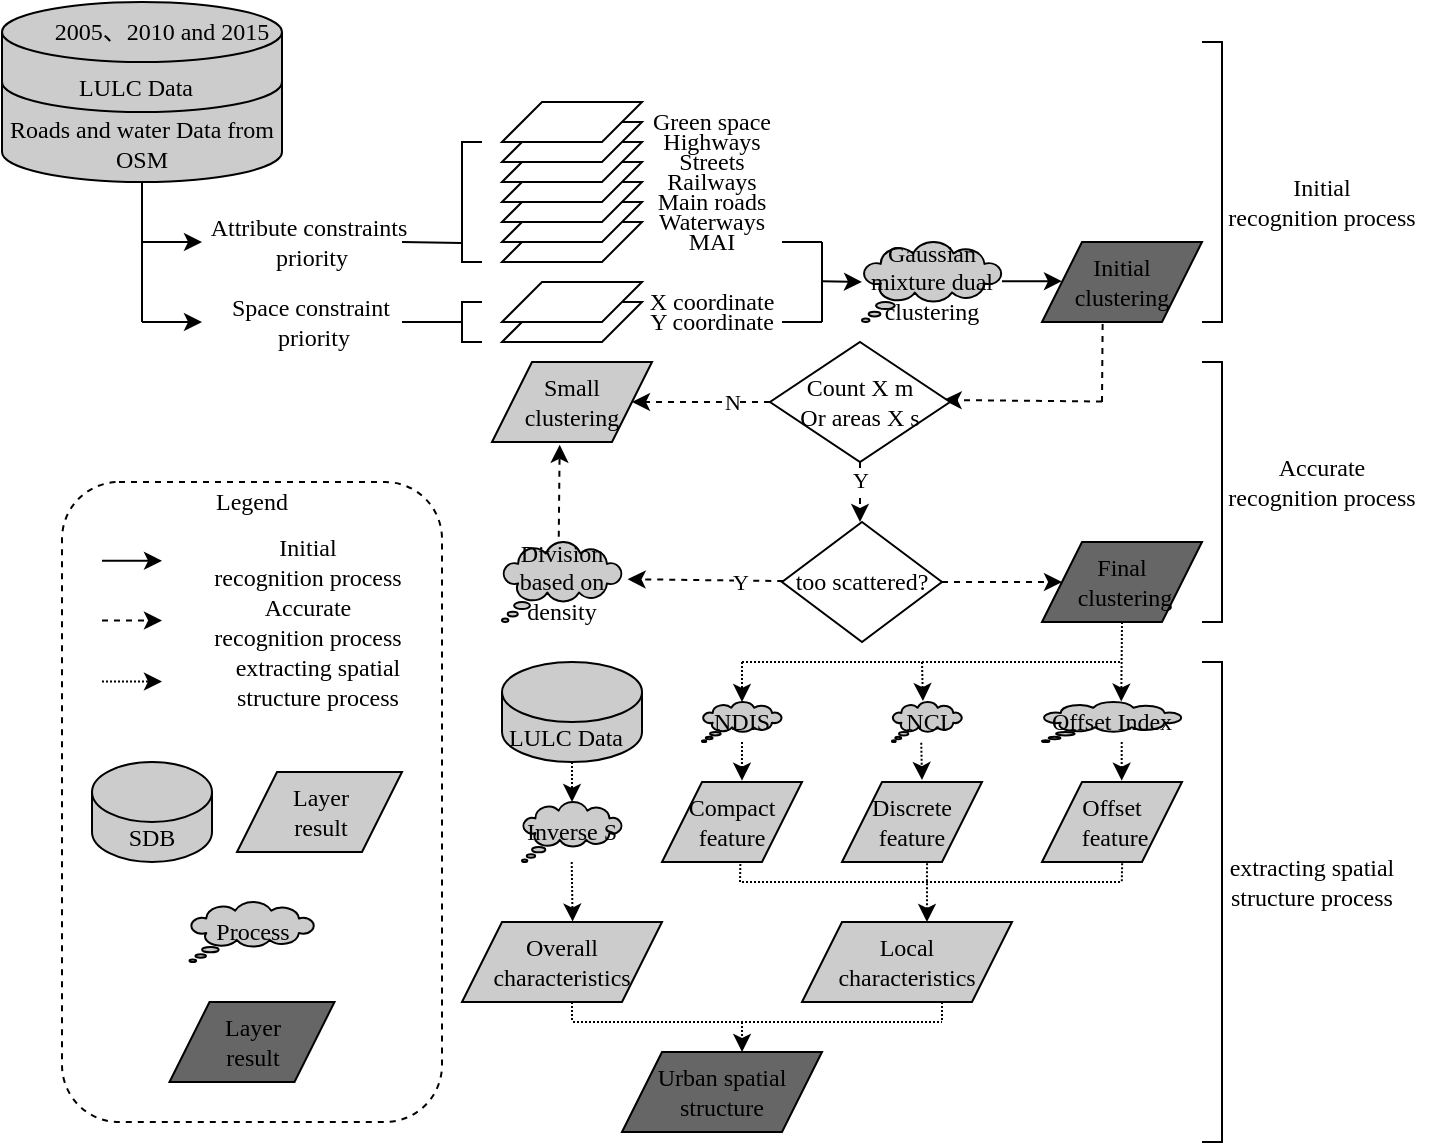 <mxfile version="14.2.7" type="github">
  <diagram id="8HJ7aUhL0o4wAt0HdWRR" name="Page-1">
    <mxGraphModel dx="979" dy="553" grid="1" gridSize="10" guides="1" tooltips="1" connect="1" arrows="1" fold="1" page="1" pageScale="1" pageWidth="827" pageHeight="1169" math="0" shadow="0">
      <root>
        <mxCell id="0" />
        <mxCell id="1" parent="0" />
        <mxCell id="i6sxjxo-gBJiL7IOT36x-5" value="LULC Data&amp;nbsp;&amp;nbsp;" style="shape=cylinder3;whiteSpace=wrap;html=1;boundedLbl=1;backgroundOutline=1;size=15;fontFamily=Times New Roman;shadow=0;fillColor=#CCCCCC;" parent="1" vertex="1">
          <mxGeometry x="30" y="20" width="140" height="60" as="geometry" />
        </mxCell>
        <mxCell id="i6sxjxo-gBJiL7IOT36x-6" value="2005、2010 and 2015" style="text;html=1;strokeColor=none;fillColor=none;align=center;verticalAlign=middle;whiteSpace=wrap;rounded=0;fontFamily=Times New Roman;" parent="1" vertex="1">
          <mxGeometry x="45" y="30" width="130" height="10" as="geometry" />
        </mxCell>
        <mxCell id="i6sxjxo-gBJiL7IOT36x-10" value="&lt;span&gt;Roads and water Data from OSM&lt;/span&gt;" style="shape=cylinder3;whiteSpace=wrap;html=1;boundedLbl=1;backgroundOutline=1;size=15;lid=0;fontFamily=Times New Roman;fillColor=#CCCCCC;" parent="1" vertex="1">
          <mxGeometry x="30" y="60" width="140" height="50" as="geometry" />
        </mxCell>
        <mxCell id="i6sxjxo-gBJiL7IOT36x-12" value="" style="endArrow=none;html=1;fontFamily=Times New Roman;entryX=0.5;entryY=1;entryDx=0;entryDy=0;entryPerimeter=0;" parent="1" target="i6sxjxo-gBJiL7IOT36x-10" edge="1">
          <mxGeometry width="50" height="50" relative="1" as="geometry">
            <mxPoint x="100" y="140" as="sourcePoint" />
            <mxPoint x="60" y="160" as="targetPoint" />
          </mxGeometry>
        </mxCell>
        <mxCell id="i6sxjxo-gBJiL7IOT36x-13" value="" style="endArrow=none;html=1;fontFamily=Times New Roman;" parent="1" edge="1">
          <mxGeometry width="50" height="50" relative="1" as="geometry">
            <mxPoint x="100" y="180" as="sourcePoint" />
            <mxPoint x="100" y="140" as="targetPoint" />
          </mxGeometry>
        </mxCell>
        <mxCell id="i6sxjxo-gBJiL7IOT36x-14" value="" style="endArrow=classic;html=1;fontFamily=Times New Roman;" parent="1" edge="1">
          <mxGeometry width="50" height="50" relative="1" as="geometry">
            <mxPoint x="100" y="140" as="sourcePoint" />
            <mxPoint x="130" y="140" as="targetPoint" />
          </mxGeometry>
        </mxCell>
        <mxCell id="i6sxjxo-gBJiL7IOT36x-15" value="" style="endArrow=classic;html=1;fontFamily=Times New Roman;" parent="1" edge="1">
          <mxGeometry width="50" height="50" relative="1" as="geometry">
            <mxPoint x="100" y="180" as="sourcePoint" />
            <mxPoint x="130" y="180" as="targetPoint" />
          </mxGeometry>
        </mxCell>
        <mxCell id="i6sxjxo-gBJiL7IOT36x-16" value="Attribute&lt;span&gt;&amp;nbsp;&lt;/span&gt;&lt;span&gt;constraints&amp;nbsp;&lt;/span&gt;&lt;br&gt;&lt;div&gt;&lt;span&gt;priority&lt;/span&gt;&lt;/div&gt;" style="text;html=1;strokeColor=none;fillColor=none;align=center;verticalAlign=middle;whiteSpace=wrap;rounded=0;fontFamily=Times New Roman;" parent="1" vertex="1">
          <mxGeometry x="140" y="130" width="90" height="20" as="geometry" />
        </mxCell>
        <mxCell id="i6sxjxo-gBJiL7IOT36x-17" value="&lt;div&gt;&lt;span&gt;Space constraint&lt;/span&gt;&lt;/div&gt;&lt;div&gt;&lt;span&gt;&amp;nbsp;priority&lt;/span&gt;&lt;/div&gt;" style="text;html=1;strokeColor=none;fillColor=none;align=center;verticalAlign=middle;whiteSpace=wrap;rounded=0;fontFamily=Times New Roman;" parent="1" vertex="1">
          <mxGeometry x="137.5" y="170" width="92.5" height="20" as="geometry" />
        </mxCell>
        <mxCell id="i6sxjxo-gBJiL7IOT36x-21" value="" style="endArrow=none;html=1;fontFamily=Times New Roman;exitX=1;exitY=0.5;exitDx=0;exitDy=0;" parent="1" edge="1" source="i6sxjxo-gBJiL7IOT36x-17">
          <mxGeometry width="50" height="50" relative="1" as="geometry">
            <mxPoint x="300" y="179.71" as="sourcePoint" />
            <mxPoint x="260" y="180" as="targetPoint" />
          </mxGeometry>
        </mxCell>
        <mxCell id="13GSF1PAoy-0XcD6c8-7-2" value="" style="strokeWidth=1;html=1;shape=mxgraph.flowchart.annotation_1;align=left;pointerEvents=1;fontFamily=Times New Roman;" vertex="1" parent="1">
          <mxGeometry x="260" y="170" width="10" height="20" as="geometry" />
        </mxCell>
        <mxCell id="13GSF1PAoy-0XcD6c8-7-1" value="" style="strokeWidth=1;html=1;shape=mxgraph.flowchart.annotation_1;align=left;pointerEvents=1;fontFamily=Times New Roman;" vertex="1" parent="1">
          <mxGeometry x="260" y="90" width="10" height="60" as="geometry" />
        </mxCell>
        <mxCell id="13GSF1PAoy-0XcD6c8-7-27" value="" style="endArrow=none;html=1;fontFamily=Times New Roman;exitX=1;exitY=0.5;exitDx=0;exitDy=0;entryX=-0.029;entryY=0.842;entryDx=0;entryDy=0;entryPerimeter=0;" edge="1" parent="1" source="i6sxjxo-gBJiL7IOT36x-16" target="13GSF1PAoy-0XcD6c8-7-1">
          <mxGeometry width="50" height="50" relative="1" as="geometry">
            <mxPoint x="230" y="140" as="sourcePoint" />
            <mxPoint x="280" y="140" as="targetPoint" />
          </mxGeometry>
        </mxCell>
        <mxCell id="i6sxjxo-gBJiL7IOT36x-22" value="" style="shape=parallelogram;perimeter=parallelogramPerimeter;whiteSpace=wrap;html=1;fixedSize=1;fontFamily=Times New Roman;" parent="1" vertex="1">
          <mxGeometry x="280" y="130" width="70" height="20" as="geometry" />
        </mxCell>
        <mxCell id="i6sxjxo-gBJiL7IOT36x-23" value="" style="shape=parallelogram;perimeter=parallelogramPerimeter;whiteSpace=wrap;html=1;fixedSize=1;fontFamily=Times New Roman;" parent="1" vertex="1">
          <mxGeometry x="280" y="120" width="70" height="20" as="geometry" />
        </mxCell>
        <mxCell id="i6sxjxo-gBJiL7IOT36x-24" value="" style="shape=parallelogram;perimeter=parallelogramPerimeter;whiteSpace=wrap;html=1;fixedSize=1;fontFamily=Times New Roman;" parent="1" vertex="1">
          <mxGeometry x="280" y="110" width="70" height="20" as="geometry" />
        </mxCell>
        <mxCell id="i6sxjxo-gBJiL7IOT36x-25" value="" style="shape=parallelogram;perimeter=parallelogramPerimeter;whiteSpace=wrap;html=1;fixedSize=1;fontFamily=Times New Roman;" parent="1" vertex="1">
          <mxGeometry x="280" y="100" width="70" height="20" as="geometry" />
        </mxCell>
        <mxCell id="i6sxjxo-gBJiL7IOT36x-26" value="" style="shape=parallelogram;perimeter=parallelogramPerimeter;whiteSpace=wrap;html=1;fixedSize=1;fontFamily=Times New Roman;" parent="1" vertex="1">
          <mxGeometry x="280" y="90" width="70" height="20" as="geometry" />
        </mxCell>
        <mxCell id="i6sxjxo-gBJiL7IOT36x-27" value="" style="shape=parallelogram;perimeter=parallelogramPerimeter;whiteSpace=wrap;html=1;fixedSize=1;fontFamily=Times New Roman;" parent="1" vertex="1">
          <mxGeometry x="280" y="80" width="70" height="20" as="geometry" />
        </mxCell>
        <mxCell id="i6sxjxo-gBJiL7IOT36x-28" value="" style="shape=parallelogram;perimeter=parallelogramPerimeter;whiteSpace=wrap;html=1;fixedSize=1;fontFamily=Times New Roman;" parent="1" vertex="1">
          <mxGeometry x="280" y="70" width="70" height="20" as="geometry" />
        </mxCell>
        <mxCell id="13GSF1PAoy-0XcD6c8-7-4" value="" style="shape=parallelogram;perimeter=parallelogramPerimeter;whiteSpace=wrap;html=1;fixedSize=1;fontFamily=Times New Roman;" vertex="1" parent="1">
          <mxGeometry x="280" y="170" width="70" height="20" as="geometry" />
        </mxCell>
        <mxCell id="13GSF1PAoy-0XcD6c8-7-5" value="" style="shape=parallelogram;perimeter=parallelogramPerimeter;whiteSpace=wrap;html=1;fixedSize=1;fontFamily=Times New Roman;" vertex="1" parent="1">
          <mxGeometry x="280" y="160" width="70" height="20" as="geometry" />
        </mxCell>
        <mxCell id="13GSF1PAoy-0XcD6c8-7-6" value="&lt;div&gt;Green space&lt;/div&gt;" style="text;html=1;strokeColor=none;fillColor=none;align=center;verticalAlign=middle;whiteSpace=wrap;rounded=0;fontFamily=Times New Roman;" vertex="1" parent="1">
          <mxGeometry x="340" y="70" width="90" height="20" as="geometry" />
        </mxCell>
        <mxCell id="13GSF1PAoy-0XcD6c8-7-7" value="&lt;div&gt;Highways&lt;/div&gt;" style="text;html=1;strokeColor=none;fillColor=none;align=center;verticalAlign=middle;whiteSpace=wrap;rounded=0;fontFamily=Times New Roman;" vertex="1" parent="1">
          <mxGeometry x="340" y="80" width="90" height="20" as="geometry" />
        </mxCell>
        <mxCell id="13GSF1PAoy-0XcD6c8-7-8" value="Streets" style="text;html=1;strokeColor=none;fillColor=none;align=center;verticalAlign=middle;whiteSpace=wrap;rounded=0;fontFamily=Times New Roman;" vertex="1" parent="1">
          <mxGeometry x="340" y="95" width="90" height="10" as="geometry" />
        </mxCell>
        <mxCell id="13GSF1PAoy-0XcD6c8-7-9" value="&lt;div&gt;Railways&lt;/div&gt;" style="text;html=1;strokeColor=none;fillColor=none;align=center;verticalAlign=middle;whiteSpace=wrap;rounded=0;fontFamily=Times New Roman;" vertex="1" parent="1">
          <mxGeometry x="340" y="100" width="90" height="20" as="geometry" />
        </mxCell>
        <mxCell id="13GSF1PAoy-0XcD6c8-7-10" value="&lt;div&gt;Main roads&lt;/div&gt;" style="text;html=1;strokeColor=none;fillColor=none;align=center;verticalAlign=middle;whiteSpace=wrap;rounded=0;fontFamily=Times New Roman;" vertex="1" parent="1">
          <mxGeometry x="340" y="110" width="90" height="20" as="geometry" />
        </mxCell>
        <mxCell id="13GSF1PAoy-0XcD6c8-7-11" value="&lt;div&gt;Waterways&lt;/div&gt;" style="text;html=1;strokeColor=none;fillColor=none;align=center;verticalAlign=middle;whiteSpace=wrap;rounded=0;fontFamily=Times New Roman;" vertex="1" parent="1">
          <mxGeometry x="340" y="120" width="90" height="20" as="geometry" />
        </mxCell>
        <mxCell id="13GSF1PAoy-0XcD6c8-7-12" value="&lt;div&gt;MAI&lt;/div&gt;" style="text;html=1;strokeColor=none;fillColor=none;align=center;verticalAlign=middle;whiteSpace=wrap;rounded=0;fontFamily=Times New Roman;" vertex="1" parent="1">
          <mxGeometry x="340" y="130" width="90" height="20" as="geometry" />
        </mxCell>
        <mxCell id="13GSF1PAoy-0XcD6c8-7-13" value="&lt;div&gt;X coordinate&lt;/div&gt;" style="text;html=1;strokeColor=none;fillColor=none;align=center;verticalAlign=middle;whiteSpace=wrap;rounded=0;fontFamily=Times New Roman;" vertex="1" parent="1">
          <mxGeometry x="340" y="160" width="90" height="20" as="geometry" />
        </mxCell>
        <mxCell id="13GSF1PAoy-0XcD6c8-7-14" value="Y coordinate" style="text;html=1;strokeColor=none;fillColor=none;align=center;verticalAlign=middle;whiteSpace=wrap;rounded=0;fontFamily=Times New Roman;" vertex="1" parent="1">
          <mxGeometry x="340" y="170" width="90" height="20" as="geometry" />
        </mxCell>
        <mxCell id="13GSF1PAoy-0XcD6c8-7-21" value="" style="endArrow=classic;html=1;fontFamily=Times New Roman;exitX=1;exitY=0.5;exitDx=0;exitDy=0;" edge="1" parent="1">
          <mxGeometry x="300" y="90" width="50" height="50" as="geometry">
            <mxPoint x="440" y="159.67" as="sourcePoint" />
            <mxPoint x="460" y="160" as="targetPoint" />
          </mxGeometry>
        </mxCell>
        <mxCell id="13GSF1PAoy-0XcD6c8-7-53" value="" style="line;strokeWidth=1;html=1;fontFamily=Times New Roman;fontColor=#000000;" vertex="1" parent="1">
          <mxGeometry x="420" y="175" width="20" height="10" as="geometry" />
        </mxCell>
        <mxCell id="13GSF1PAoy-0XcD6c8-7-54" value="" style="line;strokeWidth=1;html=1;fontFamily=Times New Roman;fontColor=#000000;" vertex="1" parent="1">
          <mxGeometry x="420" y="135" width="20" height="10" as="geometry" />
        </mxCell>
        <mxCell id="13GSF1PAoy-0XcD6c8-7-55" value="" style="line;strokeWidth=1;direction=south;html=1;fontFamily=Times New Roman;fontColor=#000000;" vertex="1" parent="1">
          <mxGeometry x="430" y="140" width="20" height="20" as="geometry" />
        </mxCell>
        <mxCell id="13GSF1PAoy-0XcD6c8-7-56" value="" style="line;strokeWidth=1;direction=south;html=1;fontFamily=Times New Roman;fontColor=#000000;" vertex="1" parent="1">
          <mxGeometry x="430" y="160" width="20" height="20" as="geometry" />
        </mxCell>
        <mxCell id="13GSF1PAoy-0XcD6c8-7-58" value="Gaussian mixture dual clustering" style="whiteSpace=wrap;html=1;shape=mxgraph.basic.cloud_callout;strokeWidth=1;fontFamily=Times New Roman;fontColor=#000000;fillColor=#CCCCCC;" vertex="1" parent="1">
          <mxGeometry x="460" y="140" width="70" height="40" as="geometry" />
        </mxCell>
        <mxCell id="13GSF1PAoy-0XcD6c8-7-59" value="" style="endArrow=classic;html=1;fontFamily=Times New Roman;" edge="1" parent="1">
          <mxGeometry width="50" height="50" relative="1" as="geometry">
            <mxPoint x="530" y="159.6" as="sourcePoint" />
            <mxPoint x="560" y="159.6" as="targetPoint" />
          </mxGeometry>
        </mxCell>
        <mxCell id="13GSF1PAoy-0XcD6c8-7-61" value="Initial clustering" style="shape=parallelogram;perimeter=parallelogramPerimeter;whiteSpace=wrap;html=1;fixedSize=1;strokeWidth=1;fontFamily=Times New Roman;fontColor=#000000;fillColor=#666666;" vertex="1" parent="1">
          <mxGeometry x="550" y="140" width="80" height="40" as="geometry" />
        </mxCell>
        <mxCell id="13GSF1PAoy-0XcD6c8-7-62" value="" style="endArrow=none;dashed=1;html=1;strokeWidth=1;fontFamily=Times New Roman;fontColor=#000000;entryX=0.379;entryY=1.003;entryDx=0;entryDy=0;entryPerimeter=0;" edge="1" parent="1" target="13GSF1PAoy-0XcD6c8-7-61">
          <mxGeometry width="50" height="50" relative="1" as="geometry">
            <mxPoint x="580" y="220" as="sourcePoint" />
            <mxPoint x="590" y="210" as="targetPoint" />
          </mxGeometry>
        </mxCell>
        <mxCell id="13GSF1PAoy-0XcD6c8-7-63" value="" style="endArrow=classic;html=1;fontFamily=Times New Roman;dashed=1;entryX=0.965;entryY=0.483;entryDx=0;entryDy=0;entryPerimeter=0;" edge="1" parent="1" target="13GSF1PAoy-0XcD6c8-7-64">
          <mxGeometry width="50" height="50" relative="1" as="geometry">
            <mxPoint x="580" y="219.76" as="sourcePoint" />
            <mxPoint x="510" y="219.76" as="targetPoint" />
          </mxGeometry>
        </mxCell>
        <mxCell id="13GSF1PAoy-0XcD6c8-7-64" value="&lt;div&gt;Count X m&lt;/div&gt;&lt;div&gt;Or areas X s&lt;/div&gt;" style="rhombus;whiteSpace=wrap;html=1;strokeWidth=1;fontFamily=Times New Roman;fontColor=#000000;" vertex="1" parent="1">
          <mxGeometry x="414" y="190" width="90" height="60" as="geometry" />
        </mxCell>
        <mxCell id="13GSF1PAoy-0XcD6c8-7-65" value="" style="endArrow=classic;html=1;fontFamily=Times New Roman;dashed=1;exitX=0;exitY=0.5;exitDx=0;exitDy=0;entryX=1;entryY=0.5;entryDx=0;entryDy=0;" edge="1" parent="1" source="13GSF1PAoy-0XcD6c8-7-64" target="13GSF1PAoy-0XcD6c8-7-66">
          <mxGeometry width="50" height="50" relative="1" as="geometry">
            <mxPoint x="410" y="220" as="sourcePoint" />
            <mxPoint x="340" y="219.8" as="targetPoint" />
          </mxGeometry>
        </mxCell>
        <mxCell id="13GSF1PAoy-0XcD6c8-7-67" value="N&lt;br&gt;" style="edgeLabel;html=1;align=center;verticalAlign=middle;resizable=0;points=[];fontFamily=Times New Roman;fontColor=#000000;" vertex="1" connectable="0" parent="13GSF1PAoy-0XcD6c8-7-65">
          <mxGeometry x="-0.447" relative="1" as="geometry">
            <mxPoint as="offset" />
          </mxGeometry>
        </mxCell>
        <mxCell id="13GSF1PAoy-0XcD6c8-7-66" value="Small clustering" style="shape=parallelogram;perimeter=parallelogramPerimeter;whiteSpace=wrap;html=1;fixedSize=1;strokeWidth=1;fontFamily=Times New Roman;fontColor=#000000;fillColor=#CCCCCC;" vertex="1" parent="1">
          <mxGeometry x="275" y="200" width="80" height="40" as="geometry" />
        </mxCell>
        <mxCell id="13GSF1PAoy-0XcD6c8-7-68" value="" style="endArrow=classic;html=1;fontFamily=Times New Roman;dashed=1;exitX=0.5;exitY=1;exitDx=0;exitDy=0;" edge="1" parent="1" source="13GSF1PAoy-0XcD6c8-7-64">
          <mxGeometry width="50" height="50" relative="1" as="geometry">
            <mxPoint x="464.5" y="280" as="sourcePoint" />
            <mxPoint x="459" y="280" as="targetPoint" />
          </mxGeometry>
        </mxCell>
        <mxCell id="13GSF1PAoy-0XcD6c8-7-69" value="Y&lt;br&gt;" style="edgeLabel;html=1;align=center;verticalAlign=middle;resizable=0;points=[];fontFamily=Times New Roman;fontColor=#000000;" vertex="1" connectable="0" parent="13GSF1PAoy-0XcD6c8-7-68">
          <mxGeometry x="-0.447" relative="1" as="geometry">
            <mxPoint as="offset" />
          </mxGeometry>
        </mxCell>
        <mxCell id="13GSF1PAoy-0XcD6c8-7-70" value="too scattered?" style="rhombus;whiteSpace=wrap;html=1;strokeWidth=1;fontFamily=Times New Roman;fontColor=#000000;" vertex="1" parent="1">
          <mxGeometry x="420" y="280" width="80" height="60" as="geometry" />
        </mxCell>
        <mxCell id="13GSF1PAoy-0XcD6c8-7-71" value="" style="endArrow=classic;html=1;fontFamily=Times New Roman;dashed=1;entryX=1.047;entryY=0.465;entryDx=0;entryDy=0;entryPerimeter=0;" edge="1" parent="1" source="13GSF1PAoy-0XcD6c8-7-70" target="13GSF1PAoy-0XcD6c8-7-73">
          <mxGeometry width="50" height="50" relative="1" as="geometry">
            <mxPoint x="469" y="260" as="sourcePoint" />
            <mxPoint x="350" y="310" as="targetPoint" />
          </mxGeometry>
        </mxCell>
        <mxCell id="13GSF1PAoy-0XcD6c8-7-72" value="Y&lt;br&gt;" style="edgeLabel;html=1;align=center;verticalAlign=middle;resizable=0;points=[];fontFamily=Times New Roman;fontColor=#000000;" vertex="1" connectable="0" parent="13GSF1PAoy-0XcD6c8-7-71">
          <mxGeometry x="-0.447" relative="1" as="geometry">
            <mxPoint as="offset" />
          </mxGeometry>
        </mxCell>
        <mxCell id="13GSF1PAoy-0XcD6c8-7-73" value="&lt;div&gt;Division&lt;/div&gt;&lt;div&gt;based on&lt;/div&gt;&lt;div&gt;density&lt;/div&gt;" style="whiteSpace=wrap;html=1;shape=mxgraph.basic.cloud_callout;strokeWidth=1;fontFamily=Times New Roman;fontColor=#000000;fillColor=#CCCCCC;" vertex="1" parent="1">
          <mxGeometry x="280" y="290" width="60" height="40" as="geometry" />
        </mxCell>
        <mxCell id="13GSF1PAoy-0XcD6c8-7-74" value="" style="endArrow=classic;html=1;fontFamily=Times New Roman;dashed=1;entryX=0.423;entryY=1.035;entryDx=0;entryDy=0;entryPerimeter=0;exitX=0.473;exitY=-0.065;exitDx=0;exitDy=0;exitPerimeter=0;" edge="1" parent="1" source="13GSF1PAoy-0XcD6c8-7-73" target="13GSF1PAoy-0XcD6c8-7-66">
          <mxGeometry width="50" height="50" relative="1" as="geometry">
            <mxPoint x="379.15" y="270.78" as="sourcePoint" />
            <mxPoint x="300.0" y="270" as="targetPoint" />
          </mxGeometry>
        </mxCell>
        <mxCell id="13GSF1PAoy-0XcD6c8-7-75" value="" style="endArrow=classic;html=1;fontFamily=Times New Roman;dashed=1;exitX=1;exitY=0.5;exitDx=0;exitDy=0;" edge="1" parent="1" source="13GSF1PAoy-0XcD6c8-7-70">
          <mxGeometry width="50" height="50" relative="1" as="geometry">
            <mxPoint x="590" y="229.76" as="sourcePoint" />
            <mxPoint x="560" y="310" as="targetPoint" />
          </mxGeometry>
        </mxCell>
        <mxCell id="13GSF1PAoy-0XcD6c8-7-76" value="Final&lt;br&gt;&amp;nbsp;clustering" style="shape=parallelogram;perimeter=parallelogramPerimeter;whiteSpace=wrap;html=1;fixedSize=1;strokeWidth=1;fontFamily=Times New Roman;fontColor=#000000;fillColor=#666666;" vertex="1" parent="1">
          <mxGeometry x="550" y="290" width="80" height="40" as="geometry" />
        </mxCell>
        <mxCell id="13GSF1PAoy-0XcD6c8-7-80" value="LULC Data&amp;nbsp;&amp;nbsp;" style="shape=cylinder3;whiteSpace=wrap;html=1;boundedLbl=1;backgroundOutline=1;size=15;fontFamily=Times New Roman;fillColor=#CCCCCC;" vertex="1" parent="1">
          <mxGeometry x="280" y="350" width="70" height="50" as="geometry" />
        </mxCell>
        <mxCell id="13GSF1PAoy-0XcD6c8-7-81" value="" style="endArrow=classic;html=1;fontFamily=Times New Roman;dashed=1;exitX=0.5;exitY=1;exitDx=0;exitDy=0;dashPattern=1 1;entryX=0.566;entryY=-0.01;entryDx=0;entryDy=0;entryPerimeter=0;" edge="1" parent="1" source="13GSF1PAoy-0XcD6c8-7-76" target="13GSF1PAoy-0XcD6c8-7-90">
          <mxGeometry width="50" height="50" relative="1" as="geometry">
            <mxPoint x="560.0" y="398.6" as="sourcePoint" />
            <mxPoint x="588" y="350" as="targetPoint" />
          </mxGeometry>
        </mxCell>
        <mxCell id="13GSF1PAoy-0XcD6c8-7-83" value="Compact feature" style="shape=parallelogram;perimeter=parallelogramPerimeter;whiteSpace=wrap;html=1;fixedSize=1;strokeWidth=1;fontFamily=Times New Roman;fontColor=#000000;fillColor=#CCCCCC;" vertex="1" parent="1">
          <mxGeometry x="360" y="410" width="70" height="40" as="geometry" />
        </mxCell>
        <mxCell id="13GSF1PAoy-0XcD6c8-7-84" value="Discrete &lt;br&gt;feature" style="shape=parallelogram;perimeter=parallelogramPerimeter;whiteSpace=wrap;html=1;fixedSize=1;strokeWidth=1;fontFamily=Times New Roman;fontColor=#000000;fillColor=#CCCCCC;" vertex="1" parent="1">
          <mxGeometry x="450" y="410" width="70" height="40" as="geometry" />
        </mxCell>
        <mxCell id="13GSF1PAoy-0XcD6c8-7-85" value="Offset&lt;br&gt;&amp;nbsp;feature" style="shape=parallelogram;perimeter=parallelogramPerimeter;whiteSpace=wrap;html=1;fixedSize=1;strokeWidth=1;fontFamily=Times New Roman;fontColor=#000000;fillColor=#CCCCCC;" vertex="1" parent="1">
          <mxGeometry x="550" y="410" width="70" height="40" as="geometry" />
        </mxCell>
        <mxCell id="13GSF1PAoy-0XcD6c8-7-87" value="" style="endArrow=classic;html=1;fontFamily=Times New Roman;dashed=1;dashPattern=1 1;entryX=0.442;entryY=-0.023;entryDx=0;entryDy=0;entryPerimeter=0;" edge="1" parent="1" target="13GSF1PAoy-0XcD6c8-7-89">
          <mxGeometry width="50" height="50" relative="1" as="geometry">
            <mxPoint x="490" y="350" as="sourcePoint" />
            <mxPoint x="489" y="369" as="targetPoint" />
            <Array as="points" />
          </mxGeometry>
        </mxCell>
        <mxCell id="13GSF1PAoy-0XcD6c8-7-88" value="NDIS" style="whiteSpace=wrap;html=1;shape=mxgraph.basic.cloud_callout;strokeWidth=1;fontFamily=Times New Roman;fontColor=#000000;fillColor=#CCCCCC;" vertex="1" parent="1">
          <mxGeometry x="380" y="370" width="40" height="20" as="geometry" />
        </mxCell>
        <mxCell id="13GSF1PAoy-0XcD6c8-7-89" value="NCI" style="whiteSpace=wrap;html=1;shape=mxgraph.basic.cloud_callout;strokeWidth=1;fontFamily=Times New Roman;fontColor=#000000;fillColor=#CCCCCC;" vertex="1" parent="1">
          <mxGeometry x="475" y="370" width="35" height="20" as="geometry" />
        </mxCell>
        <mxCell id="13GSF1PAoy-0XcD6c8-7-90" value="Offset Index" style="whiteSpace=wrap;html=1;shape=mxgraph.basic.cloud_callout;strokeWidth=1;fontFamily=Times New Roman;fontColor=#000000;fillColor=#CCCCCC;" vertex="1" parent="1">
          <mxGeometry x="550" y="370" width="70" height="20" as="geometry" />
        </mxCell>
        <mxCell id="13GSF1PAoy-0XcD6c8-7-91" value="" style="endArrow=none;html=1;dashed=1;dashPattern=1 1;strokeWidth=1;fontFamily=Times New Roman;fontColor=#000000;" edge="1" parent="1">
          <mxGeometry width="50" height="50" relative="1" as="geometry">
            <mxPoint x="400" y="350" as="sourcePoint" />
            <mxPoint x="590" y="350" as="targetPoint" />
          </mxGeometry>
        </mxCell>
        <mxCell id="13GSF1PAoy-0XcD6c8-7-92" value="" style="endArrow=classic;html=1;fontFamily=Times New Roman;dashed=1;dashPattern=1 1;entryX=0.5;entryY=0;entryDx=0;entryDy=0;" edge="1" parent="1" target="13GSF1PAoy-0XcD6c8-7-88">
          <mxGeometry width="50" height="50" relative="1" as="geometry">
            <mxPoint x="400" y="350" as="sourcePoint" />
            <mxPoint x="400.12" y="360" as="targetPoint" />
            <Array as="points" />
          </mxGeometry>
        </mxCell>
        <mxCell id="13GSF1PAoy-0XcD6c8-7-94" value="" style="endArrow=classic;html=1;fontFamily=Times New Roman;dashed=1;exitX=0.5;exitY=1;exitDx=0;exitDy=0;dashPattern=1 1;entryX=0.571;entryY=-0.017;entryDx=0;entryDy=0;entryPerimeter=0;" edge="1" parent="1" source="13GSF1PAoy-0XcD6c8-7-88" target="13GSF1PAoy-0XcD6c8-7-83">
          <mxGeometry width="50" height="50" relative="1" as="geometry">
            <mxPoint x="410.0" y="370" as="sourcePoint" />
            <mxPoint x="410.12" y="380" as="targetPoint" />
            <Array as="points" />
          </mxGeometry>
        </mxCell>
        <mxCell id="13GSF1PAoy-0XcD6c8-7-95" value="" style="endArrow=classic;html=1;fontFamily=Times New Roman;dashed=1;exitX=0.418;exitY=1.017;exitDx=0;exitDy=0;dashPattern=1 1;exitPerimeter=0;" edge="1" parent="1" source="13GSF1PAoy-0XcD6c8-7-89">
          <mxGeometry width="50" height="50" relative="1" as="geometry">
            <mxPoint x="494.98" y="390" as="sourcePoint" />
            <mxPoint x="490" y="409" as="targetPoint" />
            <Array as="points" />
          </mxGeometry>
        </mxCell>
        <mxCell id="13GSF1PAoy-0XcD6c8-7-96" value="" style="endArrow=classic;html=1;fontFamily=Times New Roman;dashed=1;exitX=0.5;exitY=1;exitDx=0;exitDy=0;dashPattern=1 1;entryX=0.571;entryY=-0.017;entryDx=0;entryDy=0;entryPerimeter=0;" edge="1" parent="1">
          <mxGeometry width="50" height="50" relative="1" as="geometry">
            <mxPoint x="589.86" y="390" as="sourcePoint" />
            <mxPoint x="589.83" y="409.32" as="targetPoint" />
            <Array as="points" />
          </mxGeometry>
        </mxCell>
        <mxCell id="13GSF1PAoy-0XcD6c8-7-97" value="" style="endArrow=classic;html=1;fontFamily=Times New Roman;dashed=1;dashPattern=1 1;entryX=0.5;entryY=0;entryDx=0;entryDy=0;" edge="1" parent="1" target="13GSF1PAoy-0XcD6c8-7-98">
          <mxGeometry width="50" height="50" relative="1" as="geometry">
            <mxPoint x="315" y="400" as="sourcePoint" />
            <mxPoint x="314.9" y="410" as="targetPoint" />
            <Array as="points" />
          </mxGeometry>
        </mxCell>
        <mxCell id="13GSF1PAoy-0XcD6c8-7-98" value="Inverse S" style="whiteSpace=wrap;html=1;shape=mxgraph.basic.cloud_callout;strokeWidth=1;fontFamily=Times New Roman;fontColor=#000000;fillColor=#CCCCCC;" vertex="1" parent="1">
          <mxGeometry x="290" y="420" width="50" height="30" as="geometry" />
        </mxCell>
        <mxCell id="13GSF1PAoy-0XcD6c8-7-100" value="Overall characteristics" style="shape=parallelogram;perimeter=parallelogramPerimeter;whiteSpace=wrap;html=1;fixedSize=1;strokeWidth=1;fontFamily=Times New Roman;fontColor=#000000;fillColor=#CCCCCC;" vertex="1" parent="1">
          <mxGeometry x="260" y="480" width="100" height="40" as="geometry" />
        </mxCell>
        <mxCell id="13GSF1PAoy-0XcD6c8-7-101" value="Local&lt;br&gt;characteristics" style="shape=parallelogram;perimeter=parallelogramPerimeter;whiteSpace=wrap;html=1;fixedSize=1;strokeWidth=1;fontFamily=Times New Roman;fontColor=#000000;fillColor=#CCCCCC;" vertex="1" parent="1">
          <mxGeometry x="430" y="480" width="105" height="40" as="geometry" />
        </mxCell>
        <mxCell id="13GSF1PAoy-0XcD6c8-7-102" value="" style="endArrow=classic;html=1;fontFamily=Times New Roman;dashed=1;dashPattern=1 1;entryX=0.553;entryY=-0.005;entryDx=0;entryDy=0;entryPerimeter=0;" edge="1" parent="1" target="13GSF1PAoy-0XcD6c8-7-100">
          <mxGeometry width="50" height="50" relative="1" as="geometry">
            <mxPoint x="314.86" y="450" as="sourcePoint" />
            <mxPoint x="315" y="478" as="targetPoint" />
            <Array as="points" />
          </mxGeometry>
        </mxCell>
        <mxCell id="13GSF1PAoy-0XcD6c8-7-103" value="" style="endArrow=none;html=1;dashed=1;dashPattern=1 1;strokeWidth=1;fontFamily=Times New Roman;fontColor=#000000;entryX=0.56;entryY=1.009;entryDx=0;entryDy=0;entryPerimeter=0;" edge="1" parent="1" target="13GSF1PAoy-0XcD6c8-7-83">
          <mxGeometry width="50" height="50" relative="1" as="geometry">
            <mxPoint x="399" y="460" as="sourcePoint" />
            <mxPoint x="530" y="470" as="targetPoint" />
          </mxGeometry>
        </mxCell>
        <mxCell id="13GSF1PAoy-0XcD6c8-7-105" value="" style="endArrow=none;html=1;dashed=1;dashPattern=1 1;strokeWidth=1;fontFamily=Times New Roman;fontColor=#000000;" edge="1" parent="1">
          <mxGeometry width="50" height="50" relative="1" as="geometry">
            <mxPoint x="492.45" y="459.64" as="sourcePoint" />
            <mxPoint x="492.55" y="450" as="targetPoint" />
          </mxGeometry>
        </mxCell>
        <mxCell id="13GSF1PAoy-0XcD6c8-7-106" value="" style="endArrow=none;html=1;dashed=1;dashPattern=1 1;strokeWidth=1;fontFamily=Times New Roman;fontColor=#000000;entryX=0.56;entryY=1.009;entryDx=0;entryDy=0;entryPerimeter=0;" edge="1" parent="1">
          <mxGeometry width="50" height="50" relative="1" as="geometry">
            <mxPoint x="589.9" y="459.64" as="sourcePoint" />
            <mxPoint x="590.1" y="450" as="targetPoint" />
          </mxGeometry>
        </mxCell>
        <mxCell id="13GSF1PAoy-0XcD6c8-7-107" value="" style="endArrow=none;html=1;dashed=1;dashPattern=1 1;strokeWidth=1;fontFamily=Times New Roman;fontColor=#000000;" edge="1" parent="1">
          <mxGeometry width="50" height="50" relative="1" as="geometry">
            <mxPoint x="400" y="460" as="sourcePoint" />
            <mxPoint x="590" y="460" as="targetPoint" />
          </mxGeometry>
        </mxCell>
        <mxCell id="13GSF1PAoy-0XcD6c8-7-108" value="" style="endArrow=classic;html=1;fontFamily=Times New Roman;dashed=1;exitX=0.5;exitY=1;exitDx=0;exitDy=0;dashPattern=1 1;entryX=0.571;entryY=-0.017;entryDx=0;entryDy=0;entryPerimeter=0;" edge="1" parent="1">
          <mxGeometry width="50" height="50" relative="1" as="geometry">
            <mxPoint x="492.51" y="460.68" as="sourcePoint" />
            <mxPoint x="492.48" y="480.0" as="targetPoint" />
            <Array as="points" />
          </mxGeometry>
        </mxCell>
        <mxCell id="13GSF1PAoy-0XcD6c8-7-109" value="Urban spatial structure" style="shape=parallelogram;perimeter=parallelogramPerimeter;whiteSpace=wrap;html=1;fixedSize=1;strokeWidth=1;fontFamily=Times New Roman;fontColor=#000000;fillColor=#666666;" vertex="1" parent="1">
          <mxGeometry x="340" y="545" width="100" height="40" as="geometry" />
        </mxCell>
        <mxCell id="13GSF1PAoy-0XcD6c8-7-110" value="" style="endArrow=none;html=1;dashed=1;dashPattern=1 1;strokeWidth=1;fontFamily=Times New Roman;fontColor=#000000;" edge="1" parent="1">
          <mxGeometry width="50" height="50" relative="1" as="geometry">
            <mxPoint x="315" y="520" as="sourcePoint" />
            <mxPoint x="315" y="530" as="targetPoint" />
          </mxGeometry>
        </mxCell>
        <mxCell id="13GSF1PAoy-0XcD6c8-7-111" value="" style="endArrow=none;html=1;dashed=1;dashPattern=1 1;strokeWidth=1;fontFamily=Times New Roman;fontColor=#000000;entryX=0.563;entryY=1.011;entryDx=0;entryDy=0;entryPerimeter=0;" edge="1" parent="1" target="13GSF1PAoy-0XcD6c8-7-101">
          <mxGeometry width="50" height="50" relative="1" as="geometry">
            <mxPoint x="489" y="520" as="sourcePoint" />
            <mxPoint x="500.03" y="510" as="targetPoint" />
          </mxGeometry>
        </mxCell>
        <mxCell id="13GSF1PAoy-0XcD6c8-7-113" value="" style="endArrow=classic;html=1;fontFamily=Times New Roman;dashed=1;dashPattern=1 1;" edge="1" parent="1">
          <mxGeometry width="50" height="50" relative="1" as="geometry">
            <mxPoint x="400" y="530" as="sourcePoint" />
            <mxPoint x="400.04" y="545" as="targetPoint" />
            <Array as="points" />
          </mxGeometry>
        </mxCell>
        <mxCell id="13GSF1PAoy-0XcD6c8-7-114" value="" style="endArrow=none;html=1;dashed=1;dashPattern=1 1;strokeWidth=1;fontFamily=Times New Roman;fontColor=#000000;" edge="1" parent="1">
          <mxGeometry width="50" height="50" relative="1" as="geometry">
            <mxPoint x="315.5" y="530" as="sourcePoint" />
            <mxPoint x="500" y="530" as="targetPoint" />
          </mxGeometry>
        </mxCell>
        <mxCell id="13GSF1PAoy-0XcD6c8-7-116" value="" style="endArrow=none;html=1;dashed=1;dashPattern=1 1;strokeWidth=1;fontFamily=Times New Roman;fontColor=#000000;" edge="1" parent="1">
          <mxGeometry width="50" height="50" relative="1" as="geometry">
            <mxPoint x="500" y="520" as="sourcePoint" />
            <mxPoint x="500" y="530" as="targetPoint" />
          </mxGeometry>
        </mxCell>
        <mxCell id="13GSF1PAoy-0XcD6c8-7-117" value="" style="rounded=1;whiteSpace=wrap;html=1;strokeWidth=1;fontFamily=Times New Roman;fontColor=#000000;dashed=1;" vertex="1" parent="1">
          <mxGeometry x="60" y="260" width="190" height="320" as="geometry" />
        </mxCell>
        <mxCell id="13GSF1PAoy-0XcD6c8-7-119" value="" style="endArrow=classic;html=1;fontFamily=Times New Roman;dashed=1;dashPattern=1 1;" edge="1" parent="1">
          <mxGeometry width="50" height="50" relative="1" as="geometry">
            <mxPoint x="80" y="359.76" as="sourcePoint" />
            <mxPoint x="110" y="359.76" as="targetPoint" />
          </mxGeometry>
        </mxCell>
        <mxCell id="13GSF1PAoy-0XcD6c8-7-123" value="Initial &lt;br&gt;recognition process" style="text;html=1;strokeColor=none;fillColor=none;align=center;verticalAlign=middle;whiteSpace=wrap;rounded=0;fontFamily=Times New Roman;" vertex="1" parent="1">
          <mxGeometry x="117.5" y="290" width="130" height="20" as="geometry" />
        </mxCell>
        <mxCell id="13GSF1PAoy-0XcD6c8-7-124" value="Accurate &lt;br&gt;recognition process" style="text;html=1;strokeColor=none;fillColor=none;align=center;verticalAlign=middle;whiteSpace=wrap;rounded=0;fontFamily=Times New Roman;" vertex="1" parent="1">
          <mxGeometry x="107.5" y="320" width="150" height="20" as="geometry" />
        </mxCell>
        <mxCell id="13GSF1PAoy-0XcD6c8-7-125" value="extracting spatial structure process" style="text;html=1;strokeColor=none;fillColor=none;align=center;verticalAlign=middle;whiteSpace=wrap;rounded=0;fontFamily=Times New Roman;" vertex="1" parent="1">
          <mxGeometry x="132.5" y="350" width="110" height="20" as="geometry" />
        </mxCell>
        <mxCell id="13GSF1PAoy-0XcD6c8-7-128" value="SDB" style="shape=cylinder3;whiteSpace=wrap;html=1;boundedLbl=1;backgroundOutline=1;size=15;fontFamily=Times New Roman;fillColor=#CCCCCC;" vertex="1" parent="1">
          <mxGeometry x="75" y="400" width="60" height="50" as="geometry" />
        </mxCell>
        <mxCell id="13GSF1PAoy-0XcD6c8-7-129" value="Layer&lt;br&gt;result" style="shape=parallelogram;perimeter=parallelogramPerimeter;whiteSpace=wrap;html=1;fixedSize=1;strokeWidth=1;fontFamily=Times New Roman;fontColor=#000000;fillColor=#CCCCCC;" vertex="1" parent="1">
          <mxGeometry x="147.5" y="405" width="82.5" height="40" as="geometry" />
        </mxCell>
        <mxCell id="13GSF1PAoy-0XcD6c8-7-130" value="Layer&lt;br&gt;result" style="shape=parallelogram;perimeter=parallelogramPerimeter;whiteSpace=wrap;html=1;fixedSize=1;strokeWidth=1;fontFamily=Times New Roman;fontColor=#000000;fillColor=#666666;" vertex="1" parent="1">
          <mxGeometry x="113.75" y="520" width="82.5" height="40" as="geometry" />
        </mxCell>
        <mxCell id="13GSF1PAoy-0XcD6c8-7-131" value="Process" style="whiteSpace=wrap;html=1;shape=mxgraph.basic.cloud_callout;strokeWidth=1;fontFamily=Times New Roman;fontColor=#000000;fillColor=#CCCCCC;" vertex="1" parent="1">
          <mxGeometry x="123.75" y="470" width="62.5" height="30" as="geometry" />
        </mxCell>
        <mxCell id="13GSF1PAoy-0XcD6c8-7-132" value="" style="strokeWidth=1;html=1;shape=mxgraph.flowchart.annotation_1;align=left;pointerEvents=1;fontFamily=Times New Roman;direction=west;" vertex="1" parent="1">
          <mxGeometry x="630" y="40" width="10" height="140" as="geometry" />
        </mxCell>
        <mxCell id="13GSF1PAoy-0XcD6c8-7-134" value="" style="strokeWidth=1;html=1;shape=mxgraph.flowchart.annotation_1;align=left;pointerEvents=1;fontFamily=Times New Roman;direction=west;" vertex="1" parent="1">
          <mxGeometry x="630" y="200" width="10" height="130" as="geometry" />
        </mxCell>
        <mxCell id="13GSF1PAoy-0XcD6c8-7-135" value="" style="strokeWidth=1;html=1;shape=mxgraph.flowchart.annotation_1;align=left;pointerEvents=1;fontFamily=Times New Roman;direction=west;" vertex="1" parent="1">
          <mxGeometry x="630" y="350" width="10" height="240" as="geometry" />
        </mxCell>
        <mxCell id="13GSF1PAoy-0XcD6c8-7-137" value="Initial &lt;br&gt;recognition process" style="text;html=1;strokeColor=none;fillColor=none;align=center;verticalAlign=middle;whiteSpace=wrap;rounded=0;fontFamily=Times New Roman;" vertex="1" parent="1">
          <mxGeometry x="640" y="110" width="100" height="20" as="geometry" />
        </mxCell>
        <mxCell id="13GSF1PAoy-0XcD6c8-7-138" value="Accurate &lt;br&gt;recognition process" style="text;html=1;strokeColor=none;fillColor=none;align=center;verticalAlign=middle;whiteSpace=wrap;rounded=0;fontFamily=Times New Roman;" vertex="1" parent="1">
          <mxGeometry x="630" y="250" width="120" height="20" as="geometry" />
        </mxCell>
        <mxCell id="13GSF1PAoy-0XcD6c8-7-139" value="extracting spatial structure process" style="text;html=1;strokeColor=none;fillColor=none;align=center;verticalAlign=middle;whiteSpace=wrap;rounded=0;fontFamily=Times New Roman;" vertex="1" parent="1">
          <mxGeometry x="630" y="450" width="110" height="20" as="geometry" />
        </mxCell>
        <mxCell id="13GSF1PAoy-0XcD6c8-7-140" value="Legend" style="text;html=1;strokeColor=none;fillColor=none;align=center;verticalAlign=middle;whiteSpace=wrap;rounded=0;fontFamily=Times New Roman;" vertex="1" parent="1">
          <mxGeometry x="110" y="260" width="90" height="20" as="geometry" />
        </mxCell>
        <mxCell id="13GSF1PAoy-0XcD6c8-7-141" value="" style="endArrow=classic;html=1;fontFamily=Times New Roman;" edge="1" parent="1">
          <mxGeometry width="50" height="50" relative="1" as="geometry">
            <mxPoint x="80" y="299.43" as="sourcePoint" />
            <mxPoint x="110" y="299.43" as="targetPoint" />
          </mxGeometry>
        </mxCell>
        <mxCell id="13GSF1PAoy-0XcD6c8-7-143" value="" style="endArrow=classic;html=1;fontFamily=Times New Roman;dashed=1;" edge="1" parent="1">
          <mxGeometry width="50" height="50" relative="1" as="geometry">
            <mxPoint x="80" y="329.27" as="sourcePoint" />
            <mxPoint x="110" y="329.27" as="targetPoint" />
            <Array as="points">
              <mxPoint x="80.5" y="329.27" />
            </Array>
          </mxGeometry>
        </mxCell>
      </root>
    </mxGraphModel>
  </diagram>
</mxfile>
